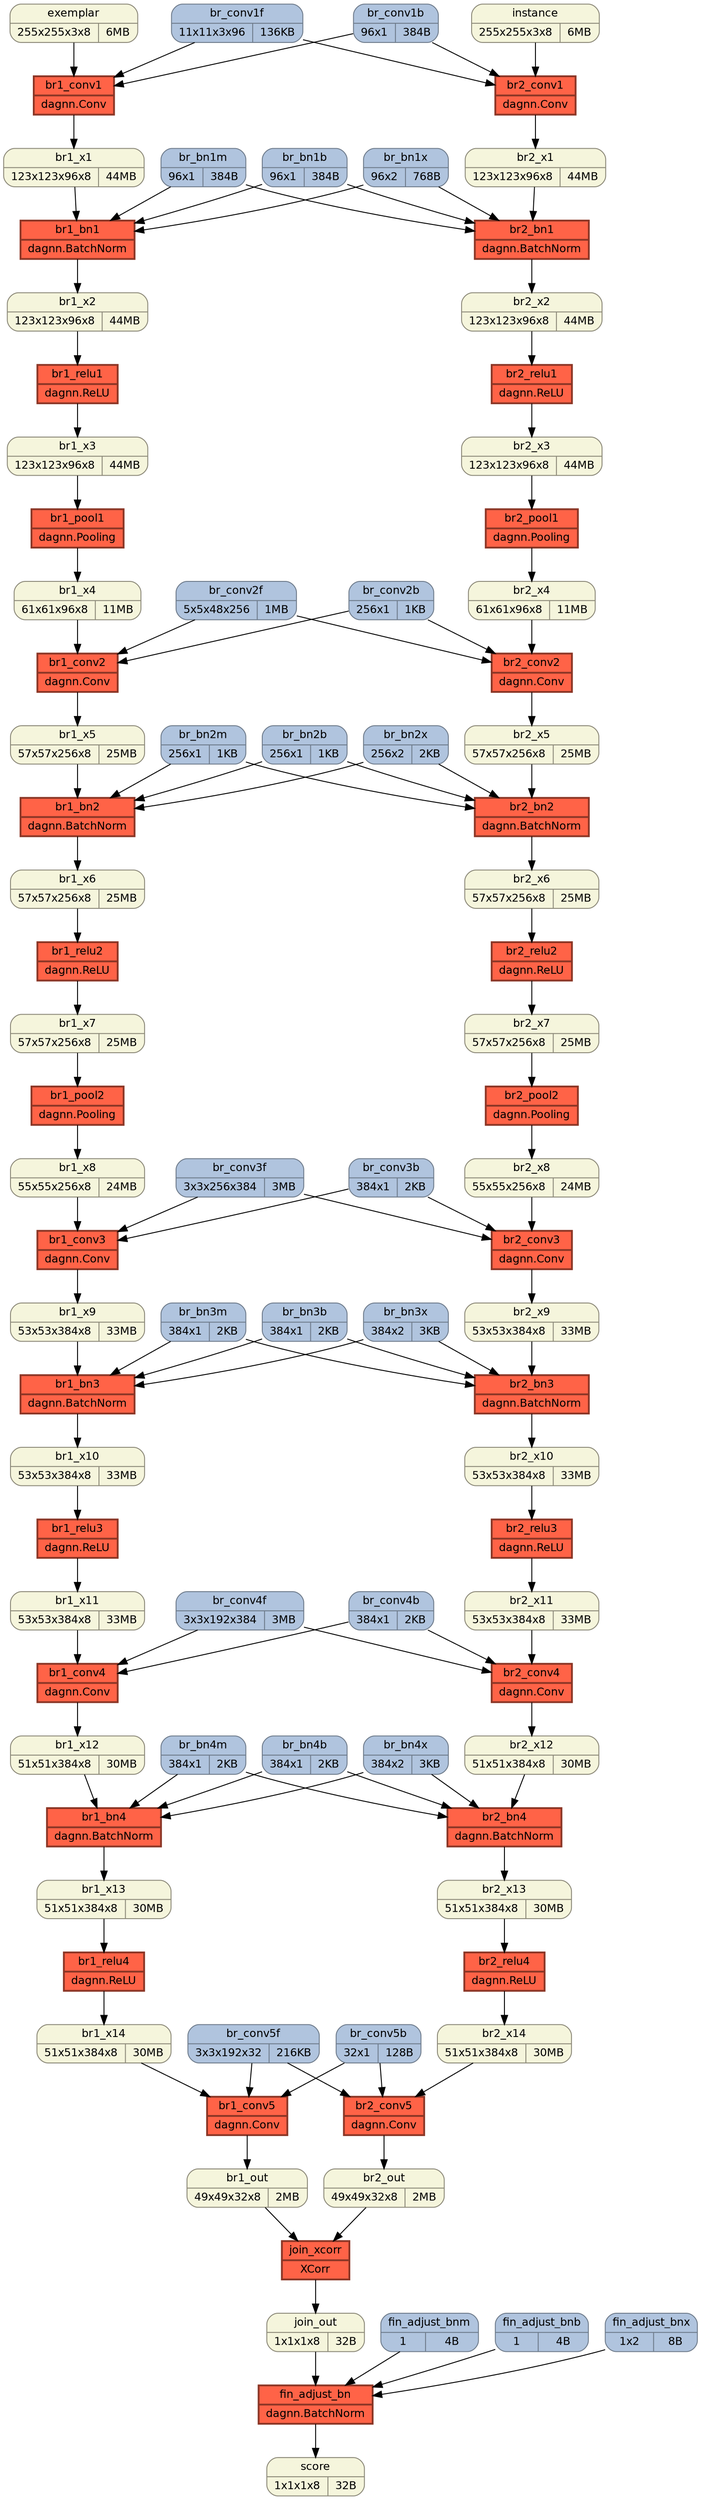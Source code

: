 digraph DagNN {
	fontsize=12
	var_exemplar [label="{{exemplar} | {255x255x3x8 | 6MB }}" shape=record style="solid,rounded,filled" color=cornsilk4 fillcolor=beige fontsize=12 fontname="helvetica" ]
	var_br1_x1 [label="{{br1_x1} | {123x123x96x8 | 44MB }}" shape=record style="solid,rounded,filled" color=cornsilk4 fillcolor=beige fontsize=12 fontname="helvetica" ]
	var_br1_x2 [label="{{br1_x2} | {123x123x96x8 | 44MB }}" shape=record style="solid,rounded,filled" color=cornsilk4 fillcolor=beige fontsize=12 fontname="helvetica" ]
	var_br1_x3 [label="{{br1_x3} | {123x123x96x8 | 44MB }}" shape=record style="solid,rounded,filled" color=cornsilk4 fillcolor=beige fontsize=12 fontname="helvetica" ]
	var_br1_x4 [label="{{br1_x4} | {61x61x96x8 | 11MB }}" shape=record style="solid,rounded,filled" color=cornsilk4 fillcolor=beige fontsize=12 fontname="helvetica" ]
	var_br1_x5 [label="{{br1_x5} | {57x57x256x8 | 25MB }}" shape=record style="solid,rounded,filled" color=cornsilk4 fillcolor=beige fontsize=12 fontname="helvetica" ]
	var_br1_x6 [label="{{br1_x6} | {57x57x256x8 | 25MB }}" shape=record style="solid,rounded,filled" color=cornsilk4 fillcolor=beige fontsize=12 fontname="helvetica" ]
	var_br1_x7 [label="{{br1_x7} | {57x57x256x8 | 25MB }}" shape=record style="solid,rounded,filled" color=cornsilk4 fillcolor=beige fontsize=12 fontname="helvetica" ]
	var_br1_x8 [label="{{br1_x8} | {55x55x256x8 | 24MB }}" shape=record style="solid,rounded,filled" color=cornsilk4 fillcolor=beige fontsize=12 fontname="helvetica" ]
	var_br1_x9 [label="{{br1_x9} | {53x53x384x8 | 33MB }}" shape=record style="solid,rounded,filled" color=cornsilk4 fillcolor=beige fontsize=12 fontname="helvetica" ]
	var_br1_x10 [label="{{br1_x10} | {53x53x384x8 | 33MB }}" shape=record style="solid,rounded,filled" color=cornsilk4 fillcolor=beige fontsize=12 fontname="helvetica" ]
	var_br1_x11 [label="{{br1_x11} | {53x53x384x8 | 33MB }}" shape=record style="solid,rounded,filled" color=cornsilk4 fillcolor=beige fontsize=12 fontname="helvetica" ]
	var_br1_x12 [label="{{br1_x12} | {51x51x384x8 | 30MB }}" shape=record style="solid,rounded,filled" color=cornsilk4 fillcolor=beige fontsize=12 fontname="helvetica" ]
	var_br1_x13 [label="{{br1_x13} | {51x51x384x8 | 30MB }}" shape=record style="solid,rounded,filled" color=cornsilk4 fillcolor=beige fontsize=12 fontname="helvetica" ]
	var_br1_x14 [label="{{br1_x14} | {51x51x384x8 | 30MB }}" shape=record style="solid,rounded,filled" color=cornsilk4 fillcolor=beige fontsize=12 fontname="helvetica" ]
	var_br1_out [label="{{br1_out} | {49x49x32x8 | 2MB }}" shape=record style="solid,rounded,filled" color=cornsilk4 fillcolor=beige fontsize=12 fontname="helvetica" ]
	var_instance [label="{{instance} | {255x255x3x8 | 6MB }}" shape=record style="solid,rounded,filled" color=cornsilk4 fillcolor=beige fontsize=12 fontname="helvetica" ]
	var_br2_x1 [label="{{br2_x1} | {123x123x96x8 | 44MB }}" shape=record style="solid,rounded,filled" color=cornsilk4 fillcolor=beige fontsize=12 fontname="helvetica" ]
	var_br2_x2 [label="{{br2_x2} | {123x123x96x8 | 44MB }}" shape=record style="solid,rounded,filled" color=cornsilk4 fillcolor=beige fontsize=12 fontname="helvetica" ]
	var_br2_x3 [label="{{br2_x3} | {123x123x96x8 | 44MB }}" shape=record style="solid,rounded,filled" color=cornsilk4 fillcolor=beige fontsize=12 fontname="helvetica" ]
	var_br2_x4 [label="{{br2_x4} | {61x61x96x8 | 11MB }}" shape=record style="solid,rounded,filled" color=cornsilk4 fillcolor=beige fontsize=12 fontname="helvetica" ]
	var_br2_x5 [label="{{br2_x5} | {57x57x256x8 | 25MB }}" shape=record style="solid,rounded,filled" color=cornsilk4 fillcolor=beige fontsize=12 fontname="helvetica" ]
	var_br2_x6 [label="{{br2_x6} | {57x57x256x8 | 25MB }}" shape=record style="solid,rounded,filled" color=cornsilk4 fillcolor=beige fontsize=12 fontname="helvetica" ]
	var_br2_x7 [label="{{br2_x7} | {57x57x256x8 | 25MB }}" shape=record style="solid,rounded,filled" color=cornsilk4 fillcolor=beige fontsize=12 fontname="helvetica" ]
	var_br2_x8 [label="{{br2_x8} | {55x55x256x8 | 24MB }}" shape=record style="solid,rounded,filled" color=cornsilk4 fillcolor=beige fontsize=12 fontname="helvetica" ]
	var_br2_x9 [label="{{br2_x9} | {53x53x384x8 | 33MB }}" shape=record style="solid,rounded,filled" color=cornsilk4 fillcolor=beige fontsize=12 fontname="helvetica" ]
	var_br2_x10 [label="{{br2_x10} | {53x53x384x8 | 33MB }}" shape=record style="solid,rounded,filled" color=cornsilk4 fillcolor=beige fontsize=12 fontname="helvetica" ]
	var_br2_x11 [label="{{br2_x11} | {53x53x384x8 | 33MB }}" shape=record style="solid,rounded,filled" color=cornsilk4 fillcolor=beige fontsize=12 fontname="helvetica" ]
	var_br2_x12 [label="{{br2_x12} | {51x51x384x8 | 30MB }}" shape=record style="solid,rounded,filled" color=cornsilk4 fillcolor=beige fontsize=12 fontname="helvetica" ]
	var_br2_x13 [label="{{br2_x13} | {51x51x384x8 | 30MB }}" shape=record style="solid,rounded,filled" color=cornsilk4 fillcolor=beige fontsize=12 fontname="helvetica" ]
	var_br2_x14 [label="{{br2_x14} | {51x51x384x8 | 30MB }}" shape=record style="solid,rounded,filled" color=cornsilk4 fillcolor=beige fontsize=12 fontname="helvetica" ]
	var_br2_out [label="{{br2_out} | {49x49x32x8 | 2MB }}" shape=record style="solid,rounded,filled" color=cornsilk4 fillcolor=beige fontsize=12 fontname="helvetica" ]
	var_join_out [label="{{join_out} | {1x1x1x8 | 32B }}" shape=record style="solid,rounded,filled" color=cornsilk4 fillcolor=beige fontsize=12 fontname="helvetica" ]
	var_score [label="{{score} | {1x1x1x8 | 32B }}" shape=record style="solid,rounded,filled" color=cornsilk4 fillcolor=beige fontsize=12 fontname="helvetica" ]
	par_br_conv1f [label="{{br_conv1f} | {11x11x3x96 | 136KB }}" shape=record style="solid,rounded,filled" color=lightsteelblue4 fillcolor=lightsteelblue fontsize=12 fontname="helvetica" ]
	par_br_conv1b [label="{{br_conv1b} | {96x1 | 384B }}" shape=record style="solid,rounded,filled" color=lightsteelblue4 fillcolor=lightsteelblue fontsize=12 fontname="helvetica" ]
	par_br_bn1m [label="{{br_bn1m} | {96x1 | 384B }}" shape=record style="solid,rounded,filled" color=lightsteelblue4 fillcolor=lightsteelblue fontsize=12 fontname="helvetica" ]
	par_br_bn1b [label="{{br_bn1b} | {96x1 | 384B }}" shape=record style="solid,rounded,filled" color=lightsteelblue4 fillcolor=lightsteelblue fontsize=12 fontname="helvetica" ]
	par_br_bn1x [label="{{br_bn1x} | {96x2 | 768B }}" shape=record style="solid,rounded,filled" color=lightsteelblue4 fillcolor=lightsteelblue fontsize=12 fontname="helvetica" ]
	par_br_conv2f [label="{{br_conv2f} | {5x5x48x256 | 1MB }}" shape=record style="solid,rounded,filled" color=lightsteelblue4 fillcolor=lightsteelblue fontsize=12 fontname="helvetica" ]
	par_br_conv2b [label="{{br_conv2b} | {256x1 | 1KB }}" shape=record style="solid,rounded,filled" color=lightsteelblue4 fillcolor=lightsteelblue fontsize=12 fontname="helvetica" ]
	par_br_bn2m [label="{{br_bn2m} | {256x1 | 1KB }}" shape=record style="solid,rounded,filled" color=lightsteelblue4 fillcolor=lightsteelblue fontsize=12 fontname="helvetica" ]
	par_br_bn2b [label="{{br_bn2b} | {256x1 | 1KB }}" shape=record style="solid,rounded,filled" color=lightsteelblue4 fillcolor=lightsteelblue fontsize=12 fontname="helvetica" ]
	par_br_bn2x [label="{{br_bn2x} | {256x2 | 2KB }}" shape=record style="solid,rounded,filled" color=lightsteelblue4 fillcolor=lightsteelblue fontsize=12 fontname="helvetica" ]
	par_br_conv3f [label="{{br_conv3f} | {3x3x256x384 | 3MB }}" shape=record style="solid,rounded,filled" color=lightsteelblue4 fillcolor=lightsteelblue fontsize=12 fontname="helvetica" ]
	par_br_conv3b [label="{{br_conv3b} | {384x1 | 2KB }}" shape=record style="solid,rounded,filled" color=lightsteelblue4 fillcolor=lightsteelblue fontsize=12 fontname="helvetica" ]
	par_br_bn3m [label="{{br_bn3m} | {384x1 | 2KB }}" shape=record style="solid,rounded,filled" color=lightsteelblue4 fillcolor=lightsteelblue fontsize=12 fontname="helvetica" ]
	par_br_bn3b [label="{{br_bn3b} | {384x1 | 2KB }}" shape=record style="solid,rounded,filled" color=lightsteelblue4 fillcolor=lightsteelblue fontsize=12 fontname="helvetica" ]
	par_br_bn3x [label="{{br_bn3x} | {384x2 | 3KB }}" shape=record style="solid,rounded,filled" color=lightsteelblue4 fillcolor=lightsteelblue fontsize=12 fontname="helvetica" ]
	par_br_conv4f [label="{{br_conv4f} | {3x3x192x384 | 3MB }}" shape=record style="solid,rounded,filled" color=lightsteelblue4 fillcolor=lightsteelblue fontsize=12 fontname="helvetica" ]
	par_br_conv4b [label="{{br_conv4b} | {384x1 | 2KB }}" shape=record style="solid,rounded,filled" color=lightsteelblue4 fillcolor=lightsteelblue fontsize=12 fontname="helvetica" ]
	par_br_bn4m [label="{{br_bn4m} | {384x1 | 2KB }}" shape=record style="solid,rounded,filled" color=lightsteelblue4 fillcolor=lightsteelblue fontsize=12 fontname="helvetica" ]
	par_br_bn4b [label="{{br_bn4b} | {384x1 | 2KB }}" shape=record style="solid,rounded,filled" color=lightsteelblue4 fillcolor=lightsteelblue fontsize=12 fontname="helvetica" ]
	par_br_bn4x [label="{{br_bn4x} | {384x2 | 3KB }}" shape=record style="solid,rounded,filled" color=lightsteelblue4 fillcolor=lightsteelblue fontsize=12 fontname="helvetica" ]
	par_br_conv5f [label="{{br_conv5f} | {3x3x192x32 | 216KB }}" shape=record style="solid,rounded,filled" color=lightsteelblue4 fillcolor=lightsteelblue fontsize=12 fontname="helvetica" ]
	par_br_conv5b [label="{{br_conv5b} | {32x1 | 128B }}" shape=record style="solid,rounded,filled" color=lightsteelblue4 fillcolor=lightsteelblue fontsize=12 fontname="helvetica" ]
	par_fin_adjust_bnm [label="{{fin_adjust_bnm} | {1 | 4B }}" shape=record style="solid,rounded,filled" color=lightsteelblue4 fillcolor=lightsteelblue fontsize=12 fontname="helvetica" ]
	par_fin_adjust_bnb [label="{{fin_adjust_bnb} | {1 | 4B }}" shape=record style="solid,rounded,filled" color=lightsteelblue4 fillcolor=lightsteelblue fontsize=12 fontname="helvetica" ]
	par_fin_adjust_bnx [label="{{fin_adjust_bnx} | {1x2 | 8B }}" shape=record style="solid,rounded,filled" color=lightsteelblue4 fillcolor=lightsteelblue fontsize=12 fontname="helvetica" ]
	br1_conv1 [label="{ br1_conv1 | dagnn.Conv }" shape=record style="bold,filled" color="tomato4" fillcolor="tomato" fontsize=12 fontname="helvetica" ]
	var_exemplar->br1_conv1 [weight=10]
	br1_conv1->var_br1_x1 [weight=10]
	par_br_conv1f->br1_conv1 [weight=1]
	par_br_conv1b->br1_conv1 [weight=1]
	br1_bn1 [label="{ br1_bn1 | dagnn.BatchNorm }" shape=record style="bold,filled" color="tomato4" fillcolor="tomato" fontsize=12 fontname="helvetica" ]
	var_br1_x1->br1_bn1 [weight=10]
	br1_bn1->var_br1_x2 [weight=10]
	par_br_bn1m->br1_bn1 [weight=1]
	par_br_bn1b->br1_bn1 [weight=1]
	par_br_bn1x->br1_bn1 [weight=1]
	br1_relu1 [label="{ br1_relu1 | dagnn.ReLU }" shape=record style="bold,filled" color="tomato4" fillcolor="tomato" fontsize=12 fontname="helvetica" ]
	var_br1_x2->br1_relu1 [weight=10]
	br1_relu1->var_br1_x3 [weight=10]
	br1_pool1 [label="{ br1_pool1 | dagnn.Pooling }" shape=record style="bold,filled" color="tomato4" fillcolor="tomato" fontsize=12 fontname="helvetica" ]
	var_br1_x3->br1_pool1 [weight=10]
	br1_pool1->var_br1_x4 [weight=10]
	br1_conv2 [label="{ br1_conv2 | dagnn.Conv }" shape=record style="bold,filled" color="tomato4" fillcolor="tomato" fontsize=12 fontname="helvetica" ]
	var_br1_x4->br1_conv2 [weight=10]
	br1_conv2->var_br1_x5 [weight=10]
	par_br_conv2f->br1_conv2 [weight=1]
	par_br_conv2b->br1_conv2 [weight=1]
	br1_bn2 [label="{ br1_bn2 | dagnn.BatchNorm }" shape=record style="bold,filled" color="tomato4" fillcolor="tomato" fontsize=12 fontname="helvetica" ]
	var_br1_x5->br1_bn2 [weight=10]
	br1_bn2->var_br1_x6 [weight=10]
	par_br_bn2m->br1_bn2 [weight=1]
	par_br_bn2b->br1_bn2 [weight=1]
	par_br_bn2x->br1_bn2 [weight=1]
	br1_relu2 [label="{ br1_relu2 | dagnn.ReLU }" shape=record style="bold,filled" color="tomato4" fillcolor="tomato" fontsize=12 fontname="helvetica" ]
	var_br1_x6->br1_relu2 [weight=10]
	br1_relu2->var_br1_x7 [weight=10]
	br1_pool2 [label="{ br1_pool2 | dagnn.Pooling }" shape=record style="bold,filled" color="tomato4" fillcolor="tomato" fontsize=12 fontname="helvetica" ]
	var_br1_x7->br1_pool2 [weight=10]
	br1_pool2->var_br1_x8 [weight=10]
	br1_conv3 [label="{ br1_conv3 | dagnn.Conv }" shape=record style="bold,filled" color="tomato4" fillcolor="tomato" fontsize=12 fontname="helvetica" ]
	var_br1_x8->br1_conv3 [weight=10]
	br1_conv3->var_br1_x9 [weight=10]
	par_br_conv3f->br1_conv3 [weight=1]
	par_br_conv3b->br1_conv3 [weight=1]
	br1_bn3 [label="{ br1_bn3 | dagnn.BatchNorm }" shape=record style="bold,filled" color="tomato4" fillcolor="tomato" fontsize=12 fontname="helvetica" ]
	var_br1_x9->br1_bn3 [weight=10]
	br1_bn3->var_br1_x10 [weight=10]
	par_br_bn3m->br1_bn3 [weight=1]
	par_br_bn3b->br1_bn3 [weight=1]
	par_br_bn3x->br1_bn3 [weight=1]
	br1_relu3 [label="{ br1_relu3 | dagnn.ReLU }" shape=record style="bold,filled" color="tomato4" fillcolor="tomato" fontsize=12 fontname="helvetica" ]
	var_br1_x10->br1_relu3 [weight=10]
	br1_relu3->var_br1_x11 [weight=10]
	br1_conv4 [label="{ br1_conv4 | dagnn.Conv }" shape=record style="bold,filled" color="tomato4" fillcolor="tomato" fontsize=12 fontname="helvetica" ]
	var_br1_x11->br1_conv4 [weight=10]
	br1_conv4->var_br1_x12 [weight=10]
	par_br_conv4f->br1_conv4 [weight=1]
	par_br_conv4b->br1_conv4 [weight=1]
	br1_bn4 [label="{ br1_bn4 | dagnn.BatchNorm }" shape=record style="bold,filled" color="tomato4" fillcolor="tomato" fontsize=12 fontname="helvetica" ]
	var_br1_x12->br1_bn4 [weight=10]
	br1_bn4->var_br1_x13 [weight=10]
	par_br_bn4m->br1_bn4 [weight=1]
	par_br_bn4b->br1_bn4 [weight=1]
	par_br_bn4x->br1_bn4 [weight=1]
	br1_relu4 [label="{ br1_relu4 | dagnn.ReLU }" shape=record style="bold,filled" color="tomato4" fillcolor="tomato" fontsize=12 fontname="helvetica" ]
	var_br1_x13->br1_relu4 [weight=10]
	br1_relu4->var_br1_x14 [weight=10]
	br1_conv5 [label="{ br1_conv5 | dagnn.Conv }" shape=record style="bold,filled" color="tomato4" fillcolor="tomato" fontsize=12 fontname="helvetica" ]
	var_br1_x14->br1_conv5 [weight=10]
	br1_conv5->var_br1_out [weight=10]
	par_br_conv5f->br1_conv5 [weight=1]
	par_br_conv5b->br1_conv5 [weight=1]
	br2_conv1 [label="{ br2_conv1 | dagnn.Conv }" shape=record style="bold,filled" color="tomato4" fillcolor="tomato" fontsize=12 fontname="helvetica" ]
	var_instance->br2_conv1 [weight=10]
	br2_conv1->var_br2_x1 [weight=10]
	par_br_conv1f->br2_conv1 [weight=1]
	par_br_conv1b->br2_conv1 [weight=1]
	br2_bn1 [label="{ br2_bn1 | dagnn.BatchNorm }" shape=record style="bold,filled" color="tomato4" fillcolor="tomato" fontsize=12 fontname="helvetica" ]
	var_br2_x1->br2_bn1 [weight=10]
	br2_bn1->var_br2_x2 [weight=10]
	par_br_bn1m->br2_bn1 [weight=1]
	par_br_bn1b->br2_bn1 [weight=1]
	par_br_bn1x->br2_bn1 [weight=1]
	br2_relu1 [label="{ br2_relu1 | dagnn.ReLU }" shape=record style="bold,filled" color="tomato4" fillcolor="tomato" fontsize=12 fontname="helvetica" ]
	var_br2_x2->br2_relu1 [weight=10]
	br2_relu1->var_br2_x3 [weight=10]
	br2_pool1 [label="{ br2_pool1 | dagnn.Pooling }" shape=record style="bold,filled" color="tomato4" fillcolor="tomato" fontsize=12 fontname="helvetica" ]
	var_br2_x3->br2_pool1 [weight=10]
	br2_pool1->var_br2_x4 [weight=10]
	br2_conv2 [label="{ br2_conv2 | dagnn.Conv }" shape=record style="bold,filled" color="tomato4" fillcolor="tomato" fontsize=12 fontname="helvetica" ]
	var_br2_x4->br2_conv2 [weight=10]
	br2_conv2->var_br2_x5 [weight=10]
	par_br_conv2f->br2_conv2 [weight=1]
	par_br_conv2b->br2_conv2 [weight=1]
	br2_bn2 [label="{ br2_bn2 | dagnn.BatchNorm }" shape=record style="bold,filled" color="tomato4" fillcolor="tomato" fontsize=12 fontname="helvetica" ]
	var_br2_x5->br2_bn2 [weight=10]
	br2_bn2->var_br2_x6 [weight=10]
	par_br_bn2m->br2_bn2 [weight=1]
	par_br_bn2b->br2_bn2 [weight=1]
	par_br_bn2x->br2_bn2 [weight=1]
	br2_relu2 [label="{ br2_relu2 | dagnn.ReLU }" shape=record style="bold,filled" color="tomato4" fillcolor="tomato" fontsize=12 fontname="helvetica" ]
	var_br2_x6->br2_relu2 [weight=10]
	br2_relu2->var_br2_x7 [weight=10]
	br2_pool2 [label="{ br2_pool2 | dagnn.Pooling }" shape=record style="bold,filled" color="tomato4" fillcolor="tomato" fontsize=12 fontname="helvetica" ]
	var_br2_x7->br2_pool2 [weight=10]
	br2_pool2->var_br2_x8 [weight=10]
	br2_conv3 [label="{ br2_conv3 | dagnn.Conv }" shape=record style="bold,filled" color="tomato4" fillcolor="tomato" fontsize=12 fontname="helvetica" ]
	var_br2_x8->br2_conv3 [weight=10]
	br2_conv3->var_br2_x9 [weight=10]
	par_br_conv3f->br2_conv3 [weight=1]
	par_br_conv3b->br2_conv3 [weight=1]
	br2_bn3 [label="{ br2_bn3 | dagnn.BatchNorm }" shape=record style="bold,filled" color="tomato4" fillcolor="tomato" fontsize=12 fontname="helvetica" ]
	var_br2_x9->br2_bn3 [weight=10]
	br2_bn3->var_br2_x10 [weight=10]
	par_br_bn3m->br2_bn3 [weight=1]
	par_br_bn3b->br2_bn3 [weight=1]
	par_br_bn3x->br2_bn3 [weight=1]
	br2_relu3 [label="{ br2_relu3 | dagnn.ReLU }" shape=record style="bold,filled" color="tomato4" fillcolor="tomato" fontsize=12 fontname="helvetica" ]
	var_br2_x10->br2_relu3 [weight=10]
	br2_relu3->var_br2_x11 [weight=10]
	br2_conv4 [label="{ br2_conv4 | dagnn.Conv }" shape=record style="bold,filled" color="tomato4" fillcolor="tomato" fontsize=12 fontname="helvetica" ]
	var_br2_x11->br2_conv4 [weight=10]
	br2_conv4->var_br2_x12 [weight=10]
	par_br_conv4f->br2_conv4 [weight=1]
	par_br_conv4b->br2_conv4 [weight=1]
	br2_bn4 [label="{ br2_bn4 | dagnn.BatchNorm }" shape=record style="bold,filled" color="tomato4" fillcolor="tomato" fontsize=12 fontname="helvetica" ]
	var_br2_x12->br2_bn4 [weight=10]
	br2_bn4->var_br2_x13 [weight=10]
	par_br_bn4m->br2_bn4 [weight=1]
	par_br_bn4b->br2_bn4 [weight=1]
	par_br_bn4x->br2_bn4 [weight=1]
	br2_relu4 [label="{ br2_relu4 | dagnn.ReLU }" shape=record style="bold,filled" color="tomato4" fillcolor="tomato" fontsize=12 fontname="helvetica" ]
	var_br2_x13->br2_relu4 [weight=10]
	br2_relu4->var_br2_x14 [weight=10]
	br2_conv5 [label="{ br2_conv5 | dagnn.Conv }" shape=record style="bold,filled" color="tomato4" fillcolor="tomato" fontsize=12 fontname="helvetica" ]
	var_br2_x14->br2_conv5 [weight=10]
	br2_conv5->var_br2_out [weight=10]
	par_br_conv5f->br2_conv5 [weight=1]
	par_br_conv5b->br2_conv5 [weight=1]
	join_xcorr [label="{ join_xcorr | XCorr }" shape=record style="bold,filled" color="tomato4" fillcolor="tomato" fontsize=12 fontname="helvetica" ]
	var_br1_out->join_xcorr [weight=10]
	var_br2_out->join_xcorr [weight=10]
	join_xcorr->var_join_out [weight=10]
	fin_adjust_bn [label="{ fin_adjust_bn | dagnn.BatchNorm }" shape=record style="bold,filled" color="tomato4" fillcolor="tomato" fontsize=12 fontname="helvetica" ]
	var_join_out->fin_adjust_bn [weight=10]
	fin_adjust_bn->var_score [weight=10]
	par_fin_adjust_bnm->fin_adjust_bn [weight=1]
	par_fin_adjust_bnb->fin_adjust_bn [weight=1]
	par_fin_adjust_bnx->fin_adjust_bn [weight=1]
}
